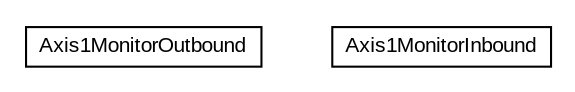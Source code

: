 #!/usr/local/bin/dot
#
# Class diagram 
# Generated by UMLGraph version R5_6-24-gf6e263 (http://www.umlgraph.org/)
#

digraph G {
	edge [fontname="arial",fontsize=10,labelfontname="arial",labelfontsize=10];
	node [fontname="arial",fontsize=10,shape=plaintext];
	nodesep=0.25;
	ranksep=0.5;
	// org.miloss.fgsms.agents.Axis1MonitorOutbound
	c0 [label=<<table title="org.miloss.fgsms.agents.Axis1MonitorOutbound" border="0" cellborder="1" cellspacing="0" cellpadding="2" port="p" href="./Axis1MonitorOutbound.html">
		<tr><td><table border="0" cellspacing="0" cellpadding="1">
<tr><td align="center" balign="center"> Axis1MonitorOutbound </td></tr>
		</table></td></tr>
		</table>>, URL="./Axis1MonitorOutbound.html", fontname="arial", fontcolor="black", fontsize=10.0];
	// org.miloss.fgsms.agents.Axis1MonitorInbound
	c1 [label=<<table title="org.miloss.fgsms.agents.Axis1MonitorInbound" border="0" cellborder="1" cellspacing="0" cellpadding="2" port="p" href="./Axis1MonitorInbound.html">
		<tr><td><table border="0" cellspacing="0" cellpadding="1">
<tr><td align="center" balign="center"> Axis1MonitorInbound </td></tr>
		</table></td></tr>
		</table>>, URL="./Axis1MonitorInbound.html", fontname="arial", fontcolor="black", fontsize=10.0];
}

